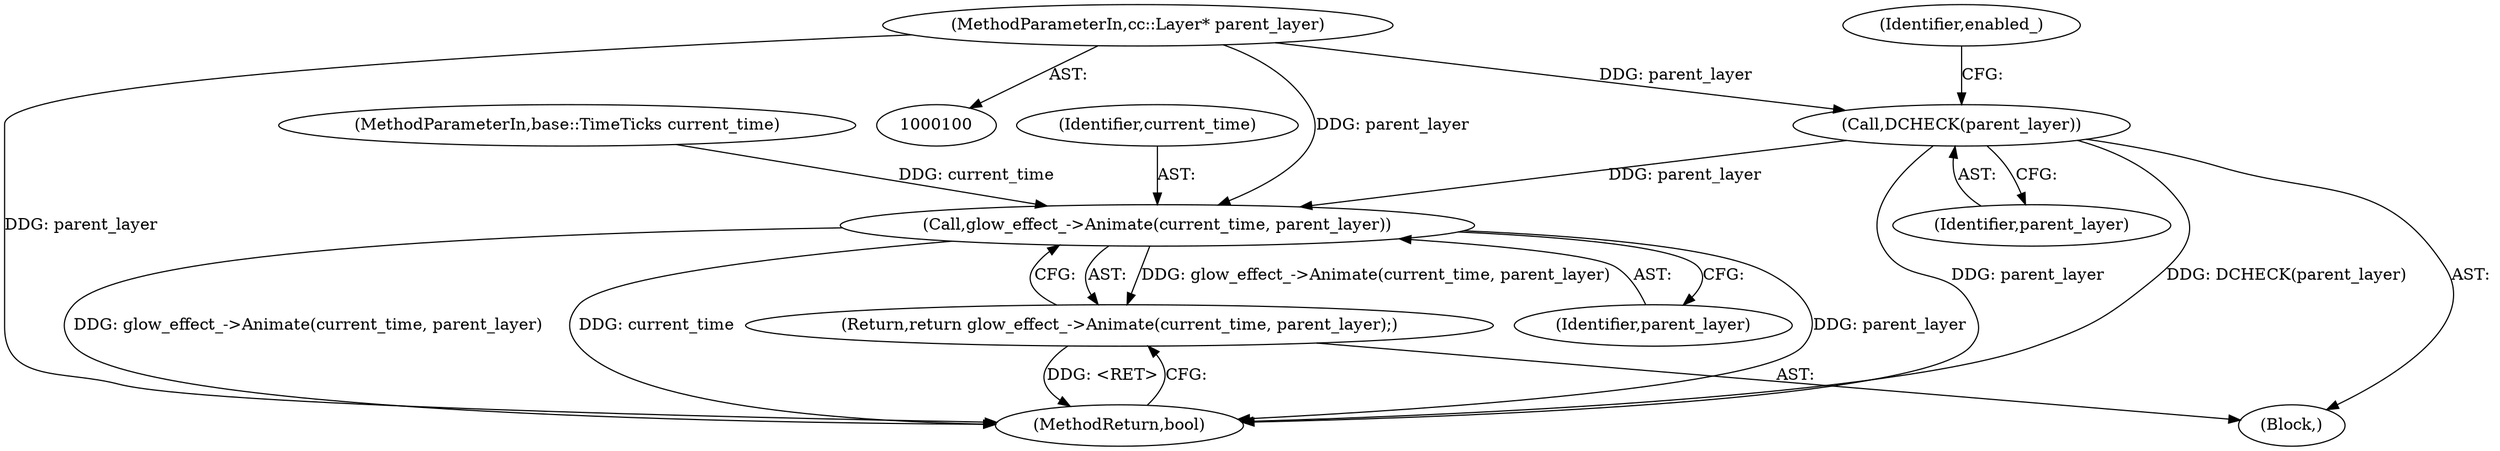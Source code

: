 digraph "0_Chrome_e3de7fc7dbb642ed034afa1c1fed70a748a60f35@pointer" {
"1000104" [label="(Call,DCHECK(parent_layer))"];
"1000102" [label="(MethodParameterIn,cc::Layer* parent_layer)"];
"1000115" [label="(Call,glow_effect_->Animate(current_time, parent_layer))"];
"1000114" [label="(Return,return glow_effect_->Animate(current_time, parent_layer);)"];
"1000114" [label="(Return,return glow_effect_->Animate(current_time, parent_layer);)"];
"1000105" [label="(Identifier,parent_layer)"];
"1000101" [label="(MethodParameterIn,base::TimeTicks current_time)"];
"1000104" [label="(Call,DCHECK(parent_layer))"];
"1000103" [label="(Block,)"];
"1000116" [label="(Identifier,current_time)"];
"1000102" [label="(MethodParameterIn,cc::Layer* parent_layer)"];
"1000118" [label="(MethodReturn,bool)"];
"1000115" [label="(Call,glow_effect_->Animate(current_time, parent_layer))"];
"1000109" [label="(Identifier,enabled_)"];
"1000117" [label="(Identifier,parent_layer)"];
"1000104" -> "1000103"  [label="AST: "];
"1000104" -> "1000105"  [label="CFG: "];
"1000105" -> "1000104"  [label="AST: "];
"1000109" -> "1000104"  [label="CFG: "];
"1000104" -> "1000118"  [label="DDG: DCHECK(parent_layer)"];
"1000104" -> "1000118"  [label="DDG: parent_layer"];
"1000102" -> "1000104"  [label="DDG: parent_layer"];
"1000104" -> "1000115"  [label="DDG: parent_layer"];
"1000102" -> "1000100"  [label="AST: "];
"1000102" -> "1000118"  [label="DDG: parent_layer"];
"1000102" -> "1000115"  [label="DDG: parent_layer"];
"1000115" -> "1000114"  [label="AST: "];
"1000115" -> "1000117"  [label="CFG: "];
"1000116" -> "1000115"  [label="AST: "];
"1000117" -> "1000115"  [label="AST: "];
"1000114" -> "1000115"  [label="CFG: "];
"1000115" -> "1000118"  [label="DDG: parent_layer"];
"1000115" -> "1000118"  [label="DDG: glow_effect_->Animate(current_time, parent_layer)"];
"1000115" -> "1000118"  [label="DDG: current_time"];
"1000115" -> "1000114"  [label="DDG: glow_effect_->Animate(current_time, parent_layer)"];
"1000101" -> "1000115"  [label="DDG: current_time"];
"1000114" -> "1000103"  [label="AST: "];
"1000118" -> "1000114"  [label="CFG: "];
"1000114" -> "1000118"  [label="DDG: <RET>"];
}
